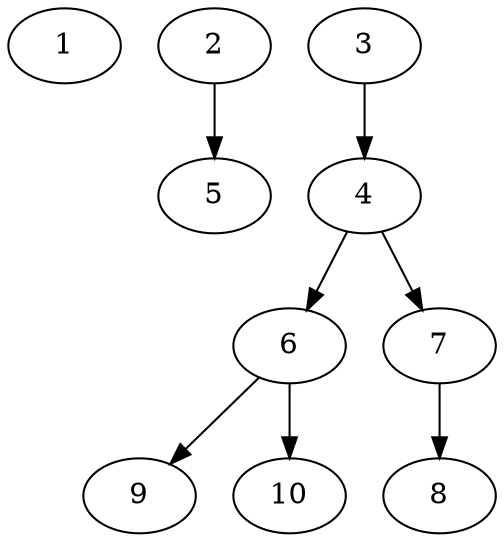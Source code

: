 // DAG automatically generated by daggen at Thu Oct  3 13:58:04 2019
// ./daggen --dot -n 10 --ccr 0.4 --fat 0.5 --regular 0.7 --density 0.5 --mindata 5242880 --maxdata 52428800 
digraph G {
  1 [size="105569280", alpha="0.15", expect_size="42227712"] 
  2 [size="84802560", alpha="0.12", expect_size="33921024"] 
  2 -> 5 [size ="33921024"]
  3 [size="101250560", alpha="0.13", expect_size="40500224"] 
  3 -> 4 [size ="40500224"]
  4 [size="61160960", alpha="0.02", expect_size="24464384"] 
  4 -> 6 [size ="24464384"]
  4 -> 7 [size ="24464384"]
  5 [size="21946880", alpha="0.04", expect_size="8778752"] 
  6 [size="125030400", alpha="0.01", expect_size="50012160"] 
  6 -> 9 [size ="50012160"]
  6 -> 10 [size ="50012160"]
  7 [size="79838720", alpha="0.13", expect_size="31935488"] 
  7 -> 8 [size ="31935488"]
  8 [size="59123200", alpha="0.04", expect_size="23649280"] 
  9 [size="64867840", alpha="0.17", expect_size="25947136"] 
  10 [size="37050880", alpha="0.05", expect_size="14820352"] 
}
